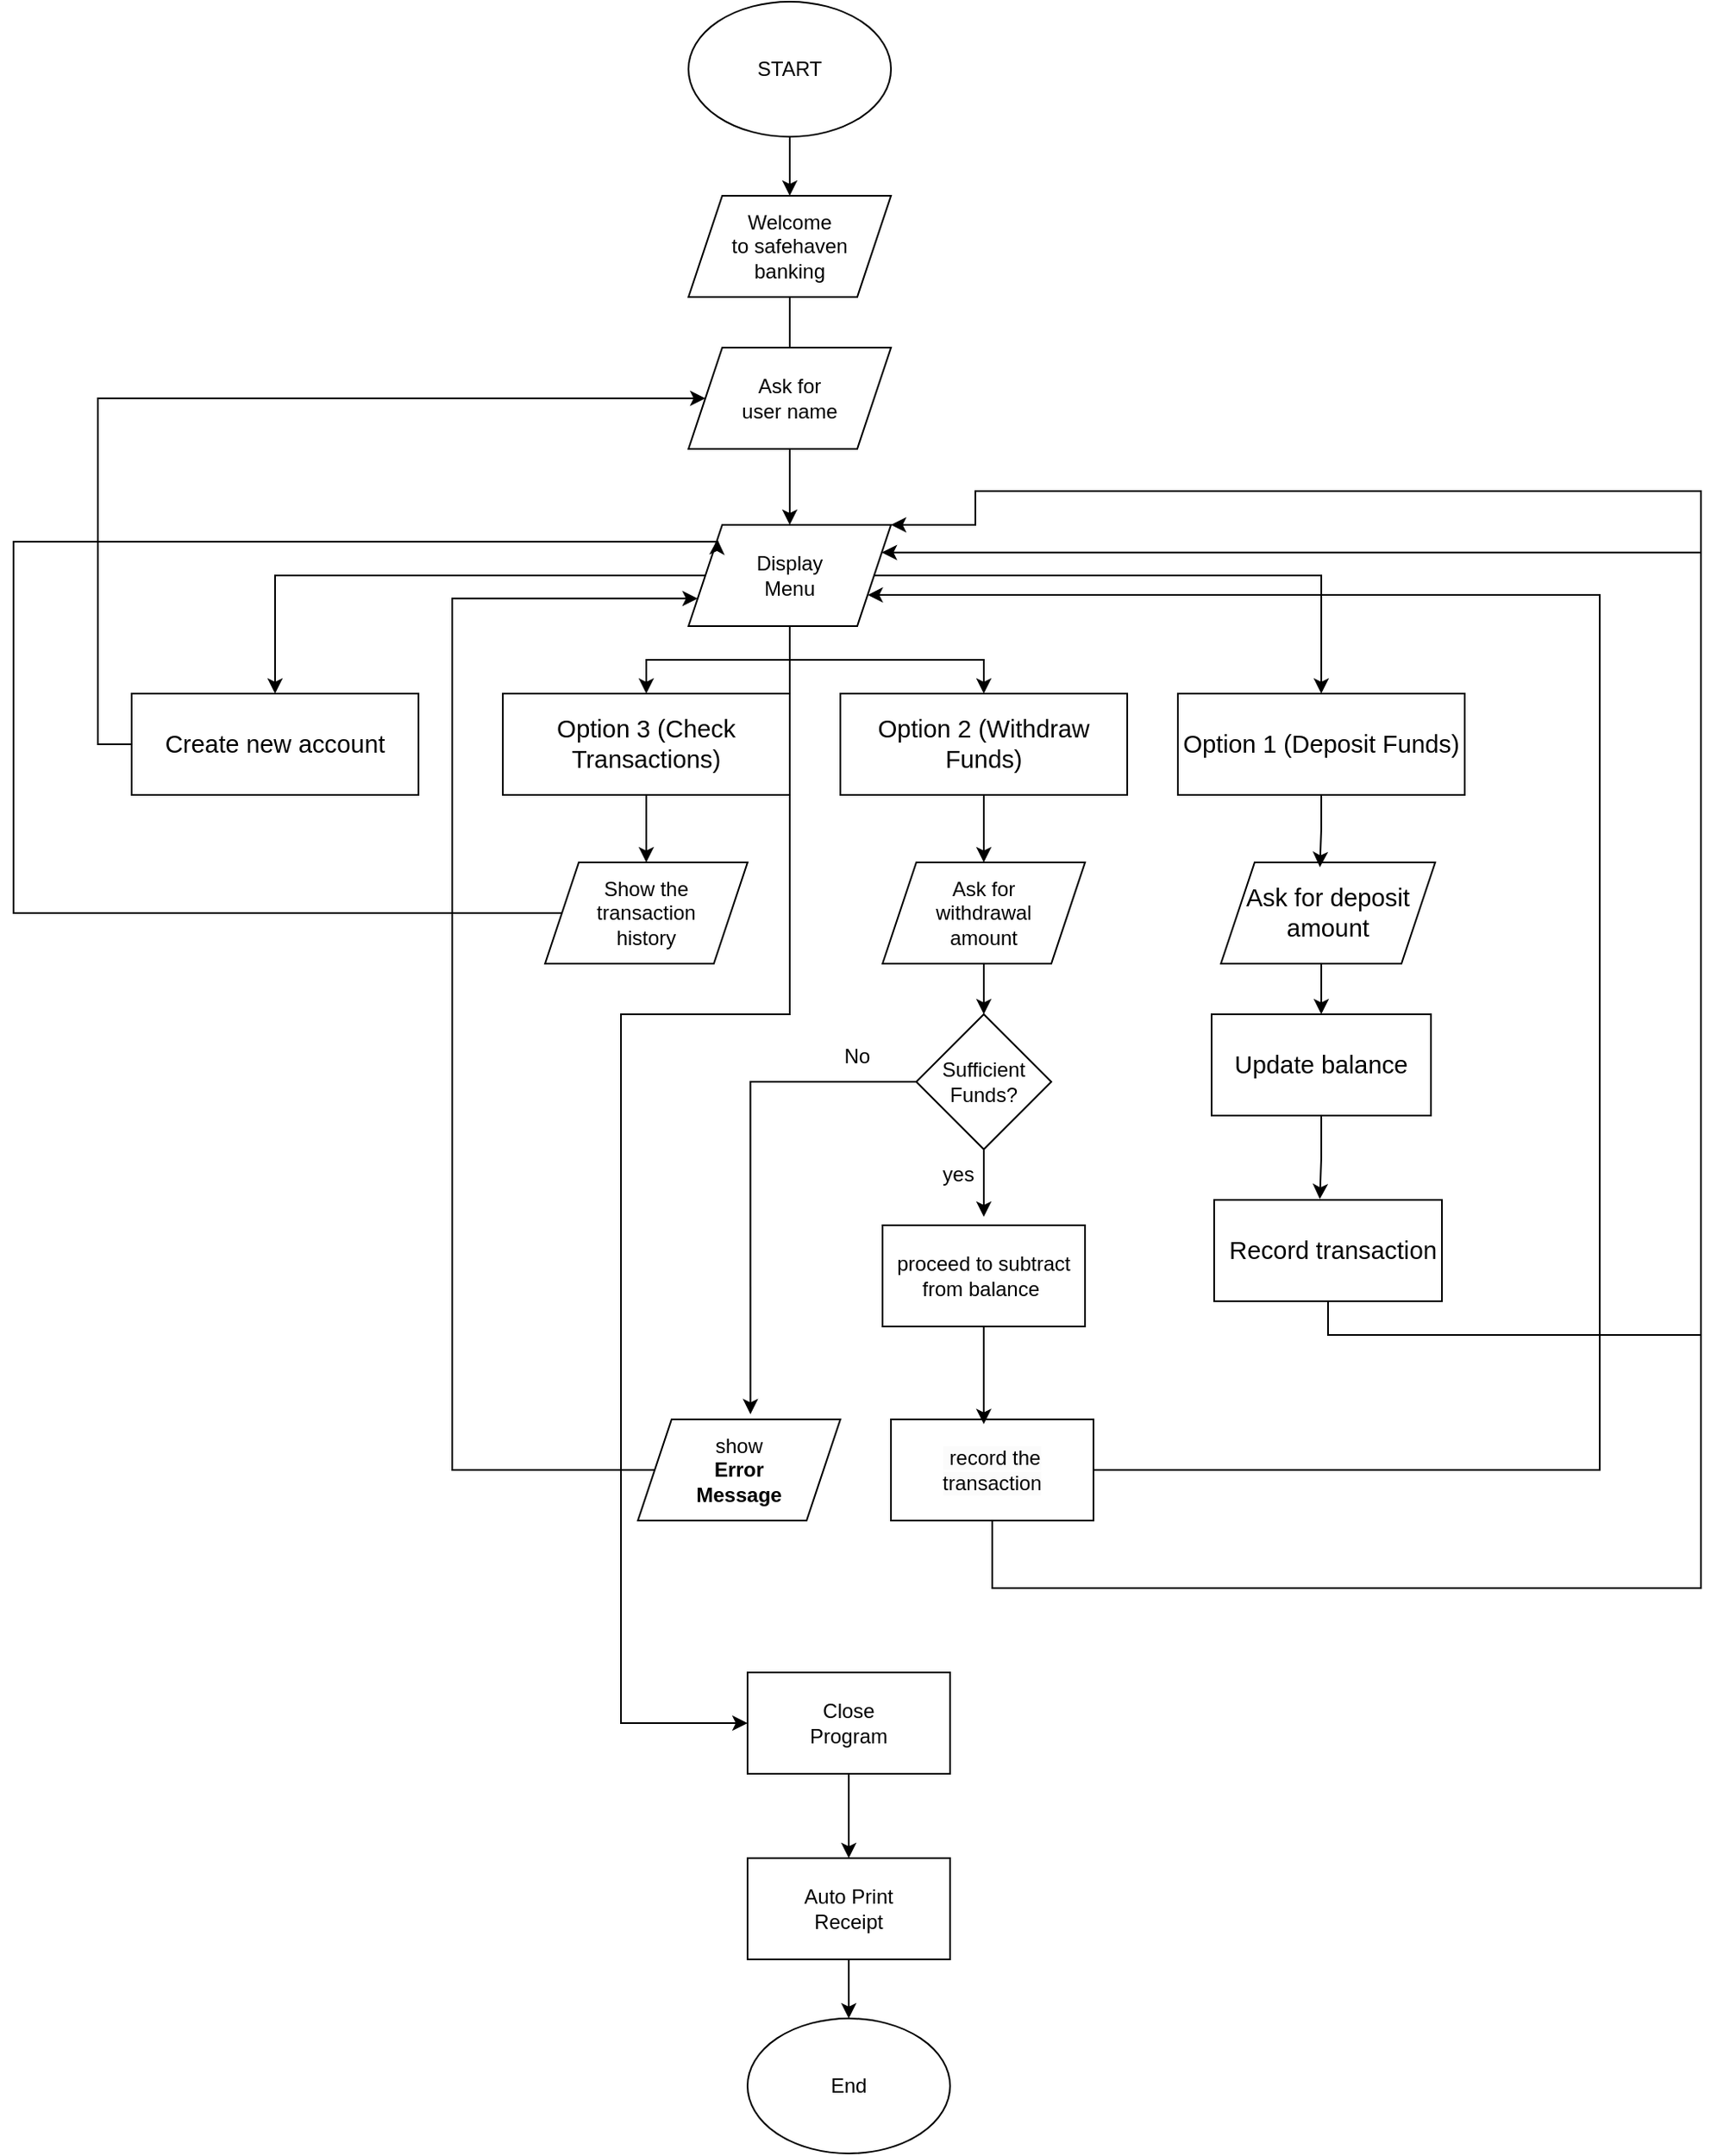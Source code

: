 <mxfile version="26.1.3">
  <diagram id="C5RBs43oDa-KdzZeNtuy" name="Page-1">
    <mxGraphModel dx="2181" dy="708" grid="1" gridSize="10" guides="1" tooltips="1" connect="1" arrows="1" fold="1" page="1" pageScale="1" pageWidth="827" pageHeight="1169" math="0" shadow="0">
      <root>
        <mxCell id="WIyWlLk6GJQsqaUBKTNV-0" />
        <mxCell id="WIyWlLk6GJQsqaUBKTNV-1" parent="WIyWlLk6GJQsqaUBKTNV-0" />
        <mxCell id="eBIcBPv8NP_CART0x4wc-14" style="edgeStyle=orthogonalEdgeStyle;rounded=0;orthogonalLoop=1;jettySize=auto;html=1;entryX=0.5;entryY=0;entryDx=0;entryDy=0;" parent="WIyWlLk6GJQsqaUBKTNV-1" source="ztEo2cumSXpi1-GXdzZY-16" target="i-tpJyM6ukeZP-Oysb0k-8" edge="1">
          <mxGeometry relative="1" as="geometry" />
        </mxCell>
        <mxCell id="eBIcBPv8NP_CART0x4wc-15" style="edgeStyle=orthogonalEdgeStyle;rounded=0;orthogonalLoop=1;jettySize=auto;html=1;exitX=0.5;exitY=1;exitDx=0;exitDy=0;entryX=0.5;entryY=0;entryDx=0;entryDy=0;" parent="WIyWlLk6GJQsqaUBKTNV-1" source="ztEo2cumSXpi1-GXdzZY-16" target="i-tpJyM6ukeZP-Oysb0k-9" edge="1">
          <mxGeometry relative="1" as="geometry" />
        </mxCell>
        <mxCell id="eBIcBPv8NP_CART0x4wc-16" style="edgeStyle=orthogonalEdgeStyle;rounded=0;orthogonalLoop=1;jettySize=auto;html=1;entryX=0.5;entryY=0;entryDx=0;entryDy=0;" parent="WIyWlLk6GJQsqaUBKTNV-1" source="ztEo2cumSXpi1-GXdzZY-16" target="i-tpJyM6ukeZP-Oysb0k-10" edge="1">
          <mxGeometry relative="1" as="geometry" />
        </mxCell>
        <mxCell id="eBIcBPv8NP_CART0x4wc-17" style="edgeStyle=orthogonalEdgeStyle;rounded=0;orthogonalLoop=1;jettySize=auto;html=1;entryX=0.5;entryY=0;entryDx=0;entryDy=0;" parent="WIyWlLk6GJQsqaUBKTNV-1" source="ztEo2cumSXpi1-GXdzZY-16" target="i-tpJyM6ukeZP-Oysb0k-11" edge="1">
          <mxGeometry relative="1" as="geometry" />
        </mxCell>
        <mxCell id="eBIcBPv8NP_CART0x4wc-45" style="edgeStyle=orthogonalEdgeStyle;rounded=0;orthogonalLoop=1;jettySize=auto;html=1;exitX=0.5;exitY=1;exitDx=0;exitDy=0;" parent="WIyWlLk6GJQsqaUBKTNV-1" source="ztEo2cumSXpi1-GXdzZY-16" target="eBIcBPv8NP_CART0x4wc-39" edge="1">
          <mxGeometry relative="1" as="geometry">
            <Array as="points">
              <mxPoint x="-10" y="700" />
              <mxPoint x="-110" y="700" />
              <mxPoint x="-110" y="1120" />
            </Array>
          </mxGeometry>
        </mxCell>
        <mxCell id="ztEo2cumSXpi1-GXdzZY-16" value="" style="shape=parallelogram;perimeter=parallelogramPerimeter;whiteSpace=wrap;html=1;fixedSize=1;" parent="WIyWlLk6GJQsqaUBKTNV-1" vertex="1">
          <mxGeometry x="-70" y="410" width="120" height="60" as="geometry" />
        </mxCell>
        <mxCell id="V2sNwjoRmcDI1SuRTpoJ-5" style="edgeStyle=orthogonalEdgeStyle;rounded=0;orthogonalLoop=1;jettySize=auto;html=1;exitX=0;exitY=0.5;exitDx=0;exitDy=0;entryX=0;entryY=0.75;entryDx=0;entryDy=0;" edge="1" parent="WIyWlLk6GJQsqaUBKTNV-1" source="ztEo2cumSXpi1-GXdzZY-8" target="ztEo2cumSXpi1-GXdzZY-16">
          <mxGeometry relative="1" as="geometry">
            <Array as="points">
              <mxPoint x="-210" y="970" />
              <mxPoint x="-210" y="454" />
            </Array>
          </mxGeometry>
        </mxCell>
        <mxCell id="ztEo2cumSXpi1-GXdzZY-8" value="" style="shape=parallelogram;perimeter=parallelogramPerimeter;whiteSpace=wrap;html=1;fixedSize=1;" parent="WIyWlLk6GJQsqaUBKTNV-1" vertex="1">
          <mxGeometry x="-100" y="940" width="120" height="60" as="geometry" />
        </mxCell>
        <mxCell id="eBIcBPv8NP_CART0x4wc-36" style="edgeStyle=orthogonalEdgeStyle;rounded=0;orthogonalLoop=1;jettySize=auto;html=1;entryX=0;entryY=0;entryDx=0;entryDy=0;" parent="WIyWlLk6GJQsqaUBKTNV-1" source="ztEo2cumSXpi1-GXdzZY-3" target="ztEo2cumSXpi1-GXdzZY-16" edge="1">
          <mxGeometry relative="1" as="geometry">
            <Array as="points">
              <mxPoint x="-470" y="640" />
              <mxPoint x="-470" y="420" />
              <mxPoint x="-53" y="420" />
            </Array>
          </mxGeometry>
        </mxCell>
        <mxCell id="ztEo2cumSXpi1-GXdzZY-3" value="" style="shape=parallelogram;perimeter=parallelogramPerimeter;whiteSpace=wrap;html=1;fixedSize=1;" parent="WIyWlLk6GJQsqaUBKTNV-1" vertex="1">
          <mxGeometry x="-155" y="610" width="120" height="60" as="geometry" />
        </mxCell>
        <mxCell id="eBIcBPv8NP_CART0x4wc-25" style="edgeStyle=orthogonalEdgeStyle;rounded=0;orthogonalLoop=1;jettySize=auto;html=1;exitX=0.5;exitY=1;exitDx=0;exitDy=0;" parent="WIyWlLk6GJQsqaUBKTNV-1" source="SpqZSfrQ8pptOmgCH4xq-6" target="i-tpJyM6ukeZP-Oysb0k-55" edge="1">
          <mxGeometry relative="1" as="geometry" />
        </mxCell>
        <mxCell id="SpqZSfrQ8pptOmgCH4xq-6" value="" style="shape=parallelogram;perimeter=parallelogramPerimeter;whiteSpace=wrap;html=1;fixedSize=1;" parent="WIyWlLk6GJQsqaUBKTNV-1" vertex="1">
          <mxGeometry x="45" y="610" width="120" height="60" as="geometry" />
        </mxCell>
        <mxCell id="eBIcBPv8NP_CART0x4wc-20" style="edgeStyle=orthogonalEdgeStyle;rounded=0;orthogonalLoop=1;jettySize=auto;html=1;exitX=0.5;exitY=1;exitDx=0;exitDy=0;entryX=0.5;entryY=0;entryDx=0;entryDy=0;" parent="WIyWlLk6GJQsqaUBKTNV-1" source="SpqZSfrQ8pptOmgCH4xq-0" target="i-tpJyM6ukeZP-Oysb0k-44" edge="1">
          <mxGeometry relative="1" as="geometry" />
        </mxCell>
        <mxCell id="SpqZSfrQ8pptOmgCH4xq-0" value="" style="shape=parallelogram;perimeter=parallelogramPerimeter;whiteSpace=wrap;html=1;fixedSize=1;" parent="WIyWlLk6GJQsqaUBKTNV-1" vertex="1">
          <mxGeometry x="245.5" y="610" width="127" height="60" as="geometry" />
        </mxCell>
        <mxCell id="eBIcBPv8NP_CART0x4wc-8" style="edgeStyle=orthogonalEdgeStyle;rounded=0;orthogonalLoop=1;jettySize=auto;html=1;exitX=0.5;exitY=1;exitDx=0;exitDy=0;entryX=0.5;entryY=0;entryDx=0;entryDy=0;" parent="WIyWlLk6GJQsqaUBKTNV-1" source="i-tpJyM6ukeZP-Oysb0k-0" target="eBIcBPv8NP_CART0x4wc-1" edge="1">
          <mxGeometry relative="1" as="geometry" />
        </mxCell>
        <mxCell id="i-tpJyM6ukeZP-Oysb0k-0" value="" style="ellipse;whiteSpace=wrap;html=1;" parent="WIyWlLk6GJQsqaUBKTNV-1" vertex="1">
          <mxGeometry x="-70" y="100" width="120" height="80" as="geometry" />
        </mxCell>
        <mxCell id="i-tpJyM6ukeZP-Oysb0k-1" value="START" style="text;html=1;align=center;verticalAlign=middle;whiteSpace=wrap;rounded=0;" parent="WIyWlLk6GJQsqaUBKTNV-1" vertex="1">
          <mxGeometry x="-40" y="125" width="60" height="30" as="geometry" />
        </mxCell>
        <mxCell id="i-tpJyM6ukeZP-Oysb0k-4" value="Display Menu" style="text;html=1;align=center;verticalAlign=middle;whiteSpace=wrap;rounded=0;" parent="WIyWlLk6GJQsqaUBKTNV-1" vertex="1">
          <mxGeometry x="-40" y="425" width="60" height="30" as="geometry" />
        </mxCell>
        <mxCell id="i-tpJyM6ukeZP-Oysb0k-8" value="" style="rounded=0;whiteSpace=wrap;html=1;" parent="WIyWlLk6GJQsqaUBKTNV-1" vertex="1">
          <mxGeometry x="220" y="510" width="170" height="60" as="geometry" />
        </mxCell>
        <mxCell id="eBIcBPv8NP_CART0x4wc-24" style="edgeStyle=orthogonalEdgeStyle;rounded=0;orthogonalLoop=1;jettySize=auto;html=1;exitX=0.5;exitY=1;exitDx=0;exitDy=0;entryX=0.5;entryY=0;entryDx=0;entryDy=0;" parent="WIyWlLk6GJQsqaUBKTNV-1" source="i-tpJyM6ukeZP-Oysb0k-9" target="SpqZSfrQ8pptOmgCH4xq-6" edge="1">
          <mxGeometry relative="1" as="geometry" />
        </mxCell>
        <mxCell id="i-tpJyM6ukeZP-Oysb0k-9" value="" style="rounded=0;whiteSpace=wrap;html=1;" parent="WIyWlLk6GJQsqaUBKTNV-1" vertex="1">
          <mxGeometry x="20" y="510" width="170" height="60" as="geometry" />
        </mxCell>
        <mxCell id="eBIcBPv8NP_CART0x4wc-30" style="edgeStyle=orthogonalEdgeStyle;rounded=0;orthogonalLoop=1;jettySize=auto;html=1;entryX=0.5;entryY=0;entryDx=0;entryDy=0;" parent="WIyWlLk6GJQsqaUBKTNV-1" source="i-tpJyM6ukeZP-Oysb0k-10" target="ztEo2cumSXpi1-GXdzZY-3" edge="1">
          <mxGeometry relative="1" as="geometry" />
        </mxCell>
        <mxCell id="i-tpJyM6ukeZP-Oysb0k-10" value="" style="rounded=0;whiteSpace=wrap;html=1;" parent="WIyWlLk6GJQsqaUBKTNV-1" vertex="1">
          <mxGeometry x="-180" y="510" width="170" height="60" as="geometry" />
        </mxCell>
        <mxCell id="i-tpJyM6ukeZP-Oysb0k-11" value="" style="rounded=0;whiteSpace=wrap;html=1;" parent="WIyWlLk6GJQsqaUBKTNV-1" vertex="1">
          <mxGeometry x="-400" y="510" width="170" height="60" as="geometry" />
        </mxCell>
        <mxCell id="i-tpJyM6ukeZP-Oysb0k-18" value="&lt;span id=&quot;docs-internal-guid-00625801-7fff-4c3f-9edf-3f68d74e59f8&quot;&gt;&lt;span style=&quot;font-size: 11pt; font-family: Arial, sans-serif; background-color: transparent; font-variant-numeric: normal; font-variant-east-asian: normal; font-variant-alternates: normal; font-variant-position: normal; font-variant-emoji: normal; vertical-align: baseline; white-space-collapse: preserve;&quot;&gt;Option 1 (Deposit Funds)&lt;/span&gt;&lt;/span&gt;" style="text;html=1;align=center;verticalAlign=middle;whiteSpace=wrap;rounded=0;" parent="WIyWlLk6GJQsqaUBKTNV-1" vertex="1">
          <mxGeometry x="220" y="525" width="170" height="30" as="geometry" />
        </mxCell>
        <mxCell id="i-tpJyM6ukeZP-Oysb0k-22" value="&lt;span id=&quot;docs-internal-guid-7ac1e8b4-7fff-78de-8316-1a2022dee9b7&quot;&gt;&lt;span style=&quot;font-size: 11pt; font-family: Arial, sans-serif; background-color: transparent; font-variant-numeric: normal; font-variant-east-asian: normal; font-variant-alternates: normal; font-variant-position: normal; font-variant-emoji: normal; vertical-align: baseline; white-space-collapse: preserve;&quot;&gt;Option 2 (Withdraw Funds)&lt;/span&gt;&lt;/span&gt;" style="text;html=1;align=center;verticalAlign=middle;whiteSpace=wrap;rounded=0;" parent="WIyWlLk6GJQsqaUBKTNV-1" vertex="1">
          <mxGeometry x="20" y="525" width="170" height="30" as="geometry" />
        </mxCell>
        <mxCell id="i-tpJyM6ukeZP-Oysb0k-23" value="&lt;span id=&quot;docs-internal-guid-9cc6e6c8-7fff-c1d0-639c-792e6129c6ae&quot;&gt;&lt;span style=&quot;font-size: 11pt; font-family: Arial, sans-serif; background-color: transparent; font-variant-numeric: normal; font-variant-east-asian: normal; font-variant-alternates: normal; font-variant-position: normal; font-variant-emoji: normal; vertical-align: baseline; white-space-collapse: preserve;&quot;&gt;Option 3 (Check Transactions)&lt;/span&gt;&lt;/span&gt;" style="text;html=1;align=center;verticalAlign=middle;whiteSpace=wrap;rounded=0;" parent="WIyWlLk6GJQsqaUBKTNV-1" vertex="1">
          <mxGeometry x="-180" y="525" width="170" height="30" as="geometry" />
        </mxCell>
        <mxCell id="eBIcBPv8NP_CART0x4wc-31" style="edgeStyle=orthogonalEdgeStyle;rounded=0;orthogonalLoop=1;jettySize=auto;html=1;exitX=0;exitY=0.5;exitDx=0;exitDy=0;entryX=0;entryY=0.5;entryDx=0;entryDy=0;" parent="WIyWlLk6GJQsqaUBKTNV-1" source="i-tpJyM6ukeZP-Oysb0k-24" target="eBIcBPv8NP_CART0x4wc-6" edge="1">
          <mxGeometry relative="1" as="geometry">
            <Array as="points">
              <mxPoint x="-420" y="540" />
              <mxPoint x="-420" y="335" />
            </Array>
          </mxGeometry>
        </mxCell>
        <mxCell id="i-tpJyM6ukeZP-Oysb0k-24" value="&lt;span id=&quot;docs-internal-guid-9f69dfaf-7fff-ff9e-e1e5-36461fa2ef0d&quot;&gt;&lt;span style=&quot;font-size: 11pt; font-family: Arial, sans-serif; background-color: transparent; font-variant-numeric: normal; font-variant-east-asian: normal; font-variant-alternates: normal; font-variant-position: normal; font-variant-emoji: normal; vertical-align: baseline; white-space-collapse: preserve;&quot;&gt;Create new account&lt;/span&gt;&lt;/span&gt;" style="text;html=1;align=center;verticalAlign=middle;whiteSpace=wrap;rounded=0;" parent="WIyWlLk6GJQsqaUBKTNV-1" vertex="1">
          <mxGeometry x="-400" y="525" width="170" height="30" as="geometry" />
        </mxCell>
        <mxCell id="i-tpJyM6ukeZP-Oysb0k-38" value="&lt;span id=&quot;docs-internal-guid-00625801-7fff-4c3f-9edf-3f68d74e59f8&quot;&gt;&lt;span style=&quot;font-size: 11pt; font-family: Arial, sans-serif; background-color: transparent; font-variant-numeric: normal; font-variant-east-asian: normal; font-variant-alternates: normal; font-variant-position: normal; font-variant-emoji: normal; vertical-align: baseline; white-space-collapse: preserve;&quot;&gt;Ask for deposit amount&lt;/span&gt;&lt;/span&gt;" style="text;html=1;align=center;verticalAlign=middle;whiteSpace=wrap;rounded=0;" parent="WIyWlLk6GJQsqaUBKTNV-1" vertex="1">
          <mxGeometry x="259" y="625" width="100" height="30" as="geometry" />
        </mxCell>
        <mxCell id="i-tpJyM6ukeZP-Oysb0k-44" value="" style="rounded=0;whiteSpace=wrap;html=1;" parent="WIyWlLk6GJQsqaUBKTNV-1" vertex="1">
          <mxGeometry x="240" y="700" width="130" height="60" as="geometry" />
        </mxCell>
        <mxCell id="i-tpJyM6ukeZP-Oysb0k-45" value="&lt;span id=&quot;docs-internal-guid-00625801-7fff-4c3f-9edf-3f68d74e59f8&quot;&gt;&lt;span style=&quot;font-size: 11pt; font-family: Arial, sans-serif; background-color: transparent; font-variant-numeric: normal; font-variant-east-asian: normal; font-variant-alternates: normal; font-variant-position: normal; font-variant-emoji: normal; vertical-align: baseline; white-space-collapse: preserve;&quot;&gt;Update balance&lt;/span&gt;&lt;/span&gt;" style="text;html=1;align=center;verticalAlign=middle;whiteSpace=wrap;rounded=0;" parent="WIyWlLk6GJQsqaUBKTNV-1" vertex="1">
          <mxGeometry x="240" y="715" width="130" height="30" as="geometry" />
        </mxCell>
        <mxCell id="eBIcBPv8NP_CART0x4wc-32" style="edgeStyle=orthogonalEdgeStyle;rounded=0;orthogonalLoop=1;jettySize=auto;html=1;exitX=0.5;exitY=1;exitDx=0;exitDy=0;entryX=1;entryY=0;entryDx=0;entryDy=0;" parent="WIyWlLk6GJQsqaUBKTNV-1" source="i-tpJyM6ukeZP-Oysb0k-46" target="ztEo2cumSXpi1-GXdzZY-16" edge="1">
          <mxGeometry relative="1" as="geometry">
            <Array as="points">
              <mxPoint x="309" y="890" />
              <mxPoint x="530" y="890" />
              <mxPoint x="530" y="390" />
              <mxPoint x="100" y="390" />
              <mxPoint x="100" y="410" />
            </Array>
          </mxGeometry>
        </mxCell>
        <mxCell id="i-tpJyM6ukeZP-Oysb0k-46" value="" style="whiteSpace=wrap;html=1;" parent="WIyWlLk6GJQsqaUBKTNV-1" vertex="1">
          <mxGeometry x="241.5" y="810" width="135" height="60" as="geometry" />
        </mxCell>
        <mxCell id="i-tpJyM6ukeZP-Oysb0k-48" value="&lt;span id=&quot;docs-internal-guid-00625801-7fff-4c3f-9edf-3f68d74e59f8&quot;&gt;&lt;span style=&quot;font-size: 11pt; font-family: Arial, sans-serif; background-color: transparent; font-variant-numeric: normal; font-variant-east-asian: normal; font-variant-alternates: normal; font-variant-position: normal; font-variant-emoji: normal; vertical-align: baseline; white-space-collapse: preserve;&quot;&gt;Record transaction&lt;/span&gt;&lt;/span&gt;" style="text;html=1;align=center;verticalAlign=middle;whiteSpace=wrap;rounded=0;" parent="WIyWlLk6GJQsqaUBKTNV-1" vertex="1">
          <mxGeometry x="246.5" y="825" width="130" height="30" as="geometry" />
        </mxCell>
        <mxCell id="i-tpJyM6ukeZP-Oysb0k-54" value="Ask for withdrawal amount" style="text;html=1;align=center;verticalAlign=middle;whiteSpace=wrap;rounded=0;" parent="WIyWlLk6GJQsqaUBKTNV-1" vertex="1">
          <mxGeometry x="75" y="625" width="60" height="30" as="geometry" />
        </mxCell>
        <mxCell id="eBIcBPv8NP_CART0x4wc-26" style="edgeStyle=orthogonalEdgeStyle;rounded=0;orthogonalLoop=1;jettySize=auto;html=1;exitX=0.5;exitY=1;exitDx=0;exitDy=0;" parent="WIyWlLk6GJQsqaUBKTNV-1" source="i-tpJyM6ukeZP-Oysb0k-55" edge="1">
          <mxGeometry relative="1" as="geometry">
            <mxPoint x="105" y="820" as="targetPoint" />
          </mxGeometry>
        </mxCell>
        <mxCell id="i-tpJyM6ukeZP-Oysb0k-55" value="" style="rhombus;whiteSpace=wrap;html=1;" parent="WIyWlLk6GJQsqaUBKTNV-1" vertex="1">
          <mxGeometry x="65" y="700" width="80" height="80" as="geometry" />
        </mxCell>
        <mxCell id="i-tpJyM6ukeZP-Oysb0k-56" value="Sufficient Funds?" style="text;html=1;align=center;verticalAlign=middle;whiteSpace=wrap;rounded=0;" parent="WIyWlLk6GJQsqaUBKTNV-1" vertex="1">
          <mxGeometry x="75" y="725" width="60" height="30" as="geometry" />
        </mxCell>
        <mxCell id="i-tpJyM6ukeZP-Oysb0k-57" value="" style="rounded=0;whiteSpace=wrap;html=1;" parent="WIyWlLk6GJQsqaUBKTNV-1" vertex="1">
          <mxGeometry x="45" y="825" width="120" height="60" as="geometry" />
        </mxCell>
        <mxCell id="i-tpJyM6ukeZP-Oysb0k-58" value="proceed to subtract from balance&amp;nbsp;" style="text;html=1;align=center;verticalAlign=middle;whiteSpace=wrap;rounded=0;" parent="WIyWlLk6GJQsqaUBKTNV-1" vertex="1">
          <mxGeometry x="40" y="840" width="130" height="30" as="geometry" />
        </mxCell>
        <mxCell id="i-tpJyM6ukeZP-Oysb0k-60" value="show &lt;strong data-end=&quot;916&quot; data-start=&quot;899&quot;&gt;Error Message&lt;/strong&gt;" style="text;html=1;align=center;verticalAlign=middle;whiteSpace=wrap;rounded=0;" parent="WIyWlLk6GJQsqaUBKTNV-1" vertex="1">
          <mxGeometry x="-70" y="955" width="60" height="30" as="geometry" />
        </mxCell>
        <mxCell id="i-tpJyM6ukeZP-Oysb0k-68" value="yes" style="text;html=1;align=center;verticalAlign=middle;whiteSpace=wrap;rounded=0;" parent="WIyWlLk6GJQsqaUBKTNV-1" vertex="1">
          <mxGeometry x="60" y="780" width="60" height="30" as="geometry" />
        </mxCell>
        <mxCell id="i-tpJyM6ukeZP-Oysb0k-69" value="No" style="text;html=1;align=center;verticalAlign=middle;whiteSpace=wrap;rounded=0;" parent="WIyWlLk6GJQsqaUBKTNV-1" vertex="1">
          <mxGeometry y="710" width="60" height="30" as="geometry" />
        </mxCell>
        <mxCell id="i-tpJyM6ukeZP-Oysb0k-78" value="Show the transaction history" style="text;html=1;align=center;verticalAlign=middle;whiteSpace=wrap;rounded=0;" parent="WIyWlLk6GJQsqaUBKTNV-1" vertex="1">
          <mxGeometry x="-125" y="625" width="60" height="30" as="geometry" />
        </mxCell>
        <mxCell id="eBIcBPv8NP_CART0x4wc-33" style="edgeStyle=orthogonalEdgeStyle;rounded=0;orthogonalLoop=1;jettySize=auto;html=1;entryX=1;entryY=0.25;entryDx=0;entryDy=0;" parent="WIyWlLk6GJQsqaUBKTNV-1" source="SpqZSfrQ8pptOmgCH4xq-7" target="ztEo2cumSXpi1-GXdzZY-16" edge="1">
          <mxGeometry relative="1" as="geometry">
            <Array as="points">
              <mxPoint x="110" y="1040" />
              <mxPoint x="530" y="1040" />
              <mxPoint x="530" y="426" />
            </Array>
          </mxGeometry>
        </mxCell>
        <mxCell id="V2sNwjoRmcDI1SuRTpoJ-4" style="edgeStyle=orthogonalEdgeStyle;rounded=0;orthogonalLoop=1;jettySize=auto;html=1;exitX=1;exitY=0.5;exitDx=0;exitDy=0;entryX=1;entryY=0.75;entryDx=0;entryDy=0;" edge="1" parent="WIyWlLk6GJQsqaUBKTNV-1" source="SpqZSfrQ8pptOmgCH4xq-7" target="ztEo2cumSXpi1-GXdzZY-16">
          <mxGeometry relative="1" as="geometry">
            <Array as="points">
              <mxPoint x="470" y="970" />
              <mxPoint x="470" y="452" />
            </Array>
          </mxGeometry>
        </mxCell>
        <mxCell id="SpqZSfrQ8pptOmgCH4xq-7" value="&lt;div&gt;&lt;span style=&quot;color: rgb(0, 0, 0); font-family: Helvetica; font-size: 12px; font-style: normal; font-variant-ligatures: normal; font-variant-caps: normal; font-weight: 400; letter-spacing: normal; orphans: 2; text-align: center; text-indent: 0px; text-transform: none; widows: 2; word-spacing: 0px; -webkit-text-stroke-width: 0px; white-space: normal; background-color: rgb(251, 251, 251); text-decoration-thickness: initial; text-decoration-style: initial; text-decoration-color: initial; float: none; display: inline !important;&quot;&gt;&lt;br&gt;&lt;/span&gt;&lt;/div&gt;&lt;span style=&quot;color: rgb(0, 0, 0); font-family: Helvetica; font-size: 12px; font-style: normal; font-variant-ligatures: normal; font-variant-caps: normal; font-weight: 400; letter-spacing: normal; orphans: 2; text-align: center; text-indent: 0px; text-transform: none; widows: 2; word-spacing: 0px; -webkit-text-stroke-width: 0px; white-space: normal; background-color: rgb(251, 251, 251); text-decoration-thickness: initial; text-decoration-style: initial; text-decoration-color: initial; float: none; display: inline !important;&quot;&gt;&amp;nbsp;record the transaction&lt;/span&gt;&lt;div&gt;&lt;br/&gt;&lt;/div&gt;" style="rounded=0;whiteSpace=wrap;html=1;" parent="WIyWlLk6GJQsqaUBKTNV-1" vertex="1">
          <mxGeometry x="50" y="940" width="120" height="60" as="geometry" />
        </mxCell>
        <mxCell id="eBIcBPv8NP_CART0x4wc-9" value="" style="edgeStyle=orthogonalEdgeStyle;rounded=0;orthogonalLoop=1;jettySize=auto;html=1;" parent="WIyWlLk6GJQsqaUBKTNV-1" source="eBIcBPv8NP_CART0x4wc-1" target="eBIcBPv8NP_CART0x4wc-5" edge="1">
          <mxGeometry relative="1" as="geometry" />
        </mxCell>
        <mxCell id="eBIcBPv8NP_CART0x4wc-1" value="" style="shape=parallelogram;perimeter=parallelogramPerimeter;whiteSpace=wrap;html=1;fixedSize=1;" parent="WIyWlLk6GJQsqaUBKTNV-1" vertex="1">
          <mxGeometry x="-70" y="215" width="120" height="60" as="geometry" />
        </mxCell>
        <mxCell id="eBIcBPv8NP_CART0x4wc-3" value="Welcome&lt;div&gt;to safehaven banking&lt;/div&gt;" style="text;html=1;align=center;verticalAlign=middle;whiteSpace=wrap;rounded=0;" parent="WIyWlLk6GJQsqaUBKTNV-1" vertex="1">
          <mxGeometry x="-50" y="230" width="80" height="30" as="geometry" />
        </mxCell>
        <mxCell id="eBIcBPv8NP_CART0x4wc-12" style="edgeStyle=orthogonalEdgeStyle;rounded=0;orthogonalLoop=1;jettySize=auto;html=1;exitX=0.5;exitY=1;exitDx=0;exitDy=0;entryX=0.5;entryY=0;entryDx=0;entryDy=0;" parent="WIyWlLk6GJQsqaUBKTNV-1" source="eBIcBPv8NP_CART0x4wc-6" target="ztEo2cumSXpi1-GXdzZY-16" edge="1">
          <mxGeometry relative="1" as="geometry" />
        </mxCell>
        <mxCell id="eBIcBPv8NP_CART0x4wc-6" value="" style="shape=parallelogram;perimeter=parallelogramPerimeter;whiteSpace=wrap;html=1;fixedSize=1;" parent="WIyWlLk6GJQsqaUBKTNV-1" vertex="1">
          <mxGeometry x="-70" y="305" width="120" height="60" as="geometry" />
        </mxCell>
        <mxCell id="eBIcBPv8NP_CART0x4wc-5" value="Ask for user name" style="text;html=1;align=center;verticalAlign=middle;whiteSpace=wrap;rounded=0;" parent="WIyWlLk6GJQsqaUBKTNV-1" vertex="1">
          <mxGeometry x="-40" y="320" width="60" height="30" as="geometry" />
        </mxCell>
        <mxCell id="eBIcBPv8NP_CART0x4wc-19" style="edgeStyle=orthogonalEdgeStyle;rounded=0;orthogonalLoop=1;jettySize=auto;html=1;exitX=0.5;exitY=1;exitDx=0;exitDy=0;entryX=0.462;entryY=0.047;entryDx=0;entryDy=0;entryPerimeter=0;" parent="WIyWlLk6GJQsqaUBKTNV-1" source="i-tpJyM6ukeZP-Oysb0k-8" target="SpqZSfrQ8pptOmgCH4xq-0" edge="1">
          <mxGeometry relative="1" as="geometry" />
        </mxCell>
        <mxCell id="eBIcBPv8NP_CART0x4wc-22" style="edgeStyle=orthogonalEdgeStyle;rounded=0;orthogonalLoop=1;jettySize=auto;html=1;exitX=0.5;exitY=1;exitDx=0;exitDy=0;entryX=0.464;entryY=-0.008;entryDx=0;entryDy=0;entryPerimeter=0;" parent="WIyWlLk6GJQsqaUBKTNV-1" source="i-tpJyM6ukeZP-Oysb0k-44" target="i-tpJyM6ukeZP-Oysb0k-46" edge="1">
          <mxGeometry relative="1" as="geometry" />
        </mxCell>
        <mxCell id="eBIcBPv8NP_CART0x4wc-28" style="edgeStyle=orthogonalEdgeStyle;rounded=0;orthogonalLoop=1;jettySize=auto;html=1;entryX=0.458;entryY=0.047;entryDx=0;entryDy=0;entryPerimeter=0;" parent="WIyWlLk6GJQsqaUBKTNV-1" source="i-tpJyM6ukeZP-Oysb0k-57" target="SpqZSfrQ8pptOmgCH4xq-7" edge="1">
          <mxGeometry relative="1" as="geometry" />
        </mxCell>
        <mxCell id="eBIcBPv8NP_CART0x4wc-29" style="edgeStyle=orthogonalEdgeStyle;rounded=0;orthogonalLoop=1;jettySize=auto;html=1;exitX=0;exitY=0.5;exitDx=0;exitDy=0;entryX=0.556;entryY=-0.05;entryDx=0;entryDy=0;entryPerimeter=0;" parent="WIyWlLk6GJQsqaUBKTNV-1" source="i-tpJyM6ukeZP-Oysb0k-55" target="ztEo2cumSXpi1-GXdzZY-8" edge="1">
          <mxGeometry relative="1" as="geometry" />
        </mxCell>
        <mxCell id="eBIcBPv8NP_CART0x4wc-48" style="edgeStyle=orthogonalEdgeStyle;rounded=0;orthogonalLoop=1;jettySize=auto;html=1;exitX=0.5;exitY=1;exitDx=0;exitDy=0;entryX=0.5;entryY=0;entryDx=0;entryDy=0;" parent="WIyWlLk6GJQsqaUBKTNV-1" source="V2sNwjoRmcDI1SuRTpoJ-1" target="eBIcBPv8NP_CART0x4wc-46" edge="1">
          <mxGeometry relative="1" as="geometry" />
        </mxCell>
        <mxCell id="V2sNwjoRmcDI1SuRTpoJ-3" style="edgeStyle=orthogonalEdgeStyle;rounded=0;orthogonalLoop=1;jettySize=auto;html=1;exitX=0.5;exitY=1;exitDx=0;exitDy=0;entryX=0.5;entryY=0;entryDx=0;entryDy=0;" edge="1" parent="WIyWlLk6GJQsqaUBKTNV-1" source="eBIcBPv8NP_CART0x4wc-39" target="V2sNwjoRmcDI1SuRTpoJ-0">
          <mxGeometry relative="1" as="geometry" />
        </mxCell>
        <mxCell id="eBIcBPv8NP_CART0x4wc-39" value="" style="rounded=0;whiteSpace=wrap;html=1;" parent="WIyWlLk6GJQsqaUBKTNV-1" vertex="1">
          <mxGeometry x="-35" y="1090" width="120" height="60" as="geometry" />
        </mxCell>
        <mxCell id="eBIcBPv8NP_CART0x4wc-40" value="Close Program" style="text;html=1;align=center;verticalAlign=middle;whiteSpace=wrap;rounded=0;" parent="WIyWlLk6GJQsqaUBKTNV-1" vertex="1">
          <mxGeometry x="-5" y="1105" width="60" height="30" as="geometry" />
        </mxCell>
        <mxCell id="eBIcBPv8NP_CART0x4wc-46" value="" style="ellipse;whiteSpace=wrap;html=1;" parent="WIyWlLk6GJQsqaUBKTNV-1" vertex="1">
          <mxGeometry x="-35" y="1295" width="120" height="80" as="geometry" />
        </mxCell>
        <mxCell id="eBIcBPv8NP_CART0x4wc-47" value="End" style="text;html=1;align=center;verticalAlign=middle;whiteSpace=wrap;rounded=0;" parent="WIyWlLk6GJQsqaUBKTNV-1" vertex="1">
          <mxGeometry x="-5" y="1320" width="60" height="30" as="geometry" />
        </mxCell>
        <mxCell id="V2sNwjoRmcDI1SuRTpoJ-0" value="" style="rounded=0;whiteSpace=wrap;html=1;" vertex="1" parent="WIyWlLk6GJQsqaUBKTNV-1">
          <mxGeometry x="-35" y="1200" width="120" height="60" as="geometry" />
        </mxCell>
        <mxCell id="V2sNwjoRmcDI1SuRTpoJ-1" value="Auto Print Receipt" style="text;html=1;align=center;verticalAlign=middle;whiteSpace=wrap;rounded=0;" vertex="1" parent="WIyWlLk6GJQsqaUBKTNV-1">
          <mxGeometry x="-5" y="1215" width="60" height="30" as="geometry" />
        </mxCell>
      </root>
    </mxGraphModel>
  </diagram>
</mxfile>
